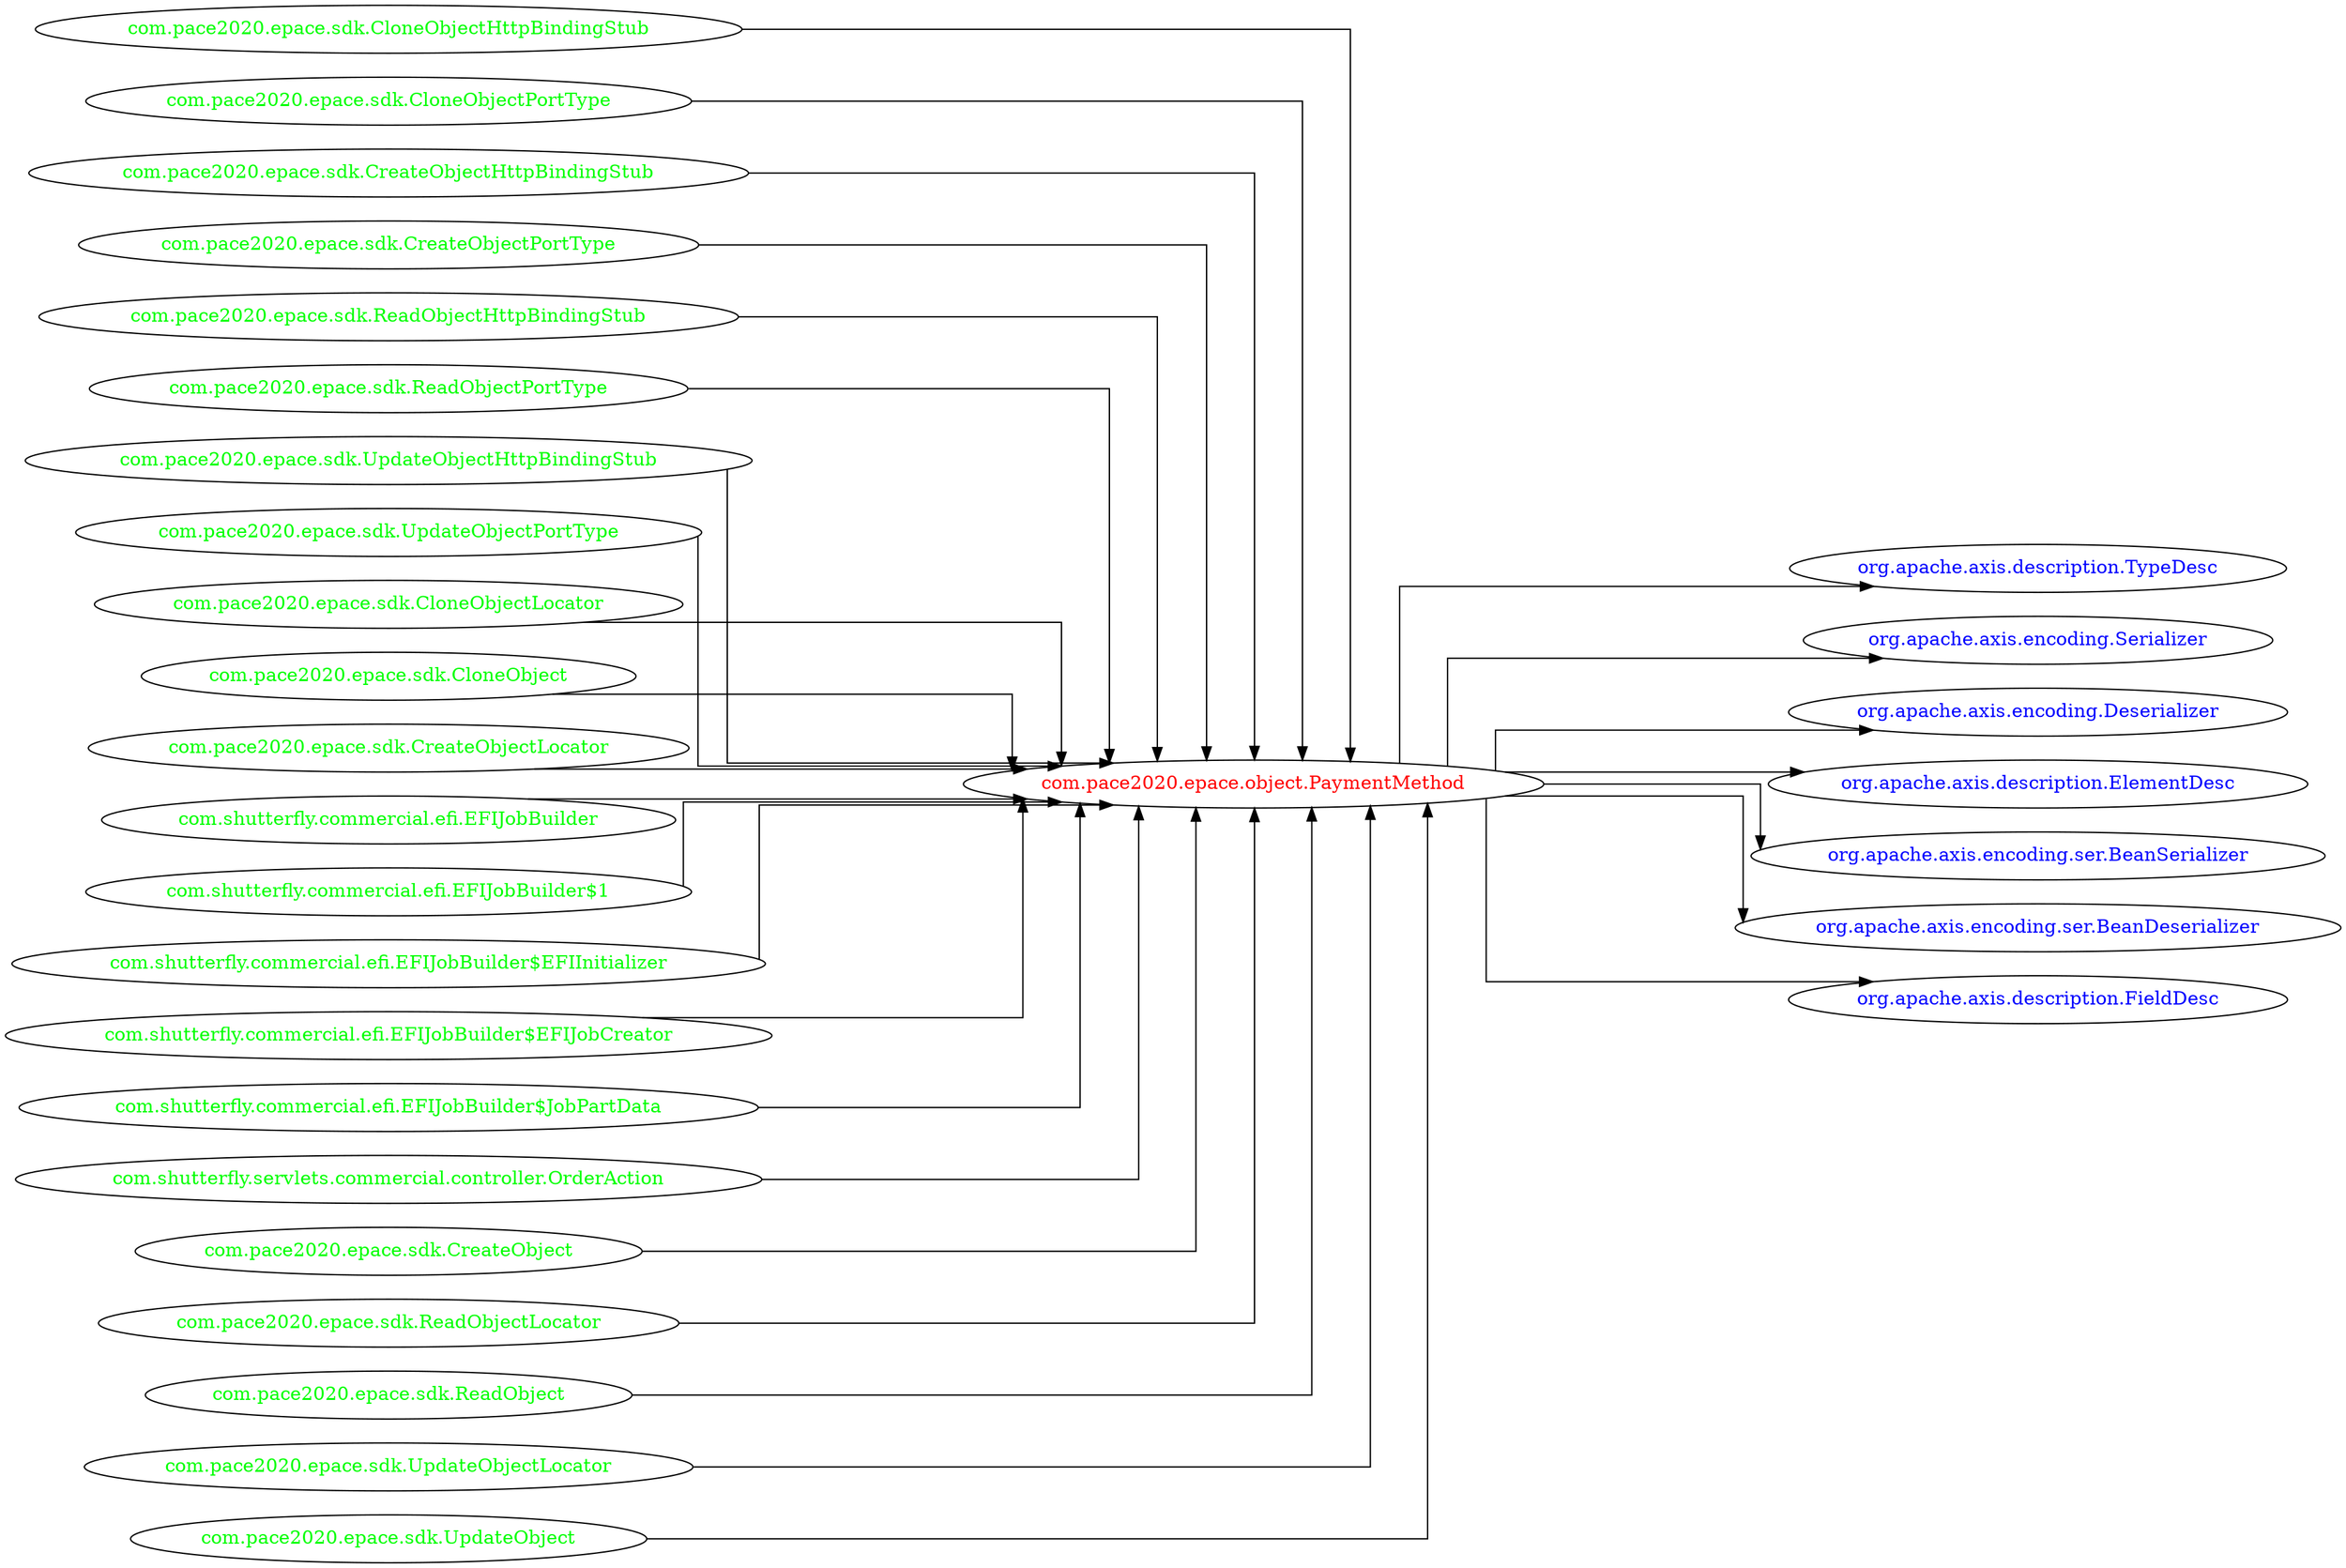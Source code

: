 digraph dependencyGraph {
 concentrate=true;
 ranksep="2.0";
 rankdir="LR"; 
 splines="ortho";
"com.pace2020.epace.object.PaymentMethod" [fontcolor="red"];
"org.apache.axis.description.TypeDesc" [ fontcolor="blue" ];
"com.pace2020.epace.object.PaymentMethod"->"org.apache.axis.description.TypeDesc";
"org.apache.axis.encoding.Serializer" [ fontcolor="blue" ];
"com.pace2020.epace.object.PaymentMethod"->"org.apache.axis.encoding.Serializer";
"org.apache.axis.encoding.Deserializer" [ fontcolor="blue" ];
"com.pace2020.epace.object.PaymentMethod"->"org.apache.axis.encoding.Deserializer";
"org.apache.axis.description.ElementDesc" [ fontcolor="blue" ];
"com.pace2020.epace.object.PaymentMethod"->"org.apache.axis.description.ElementDesc";
"org.apache.axis.encoding.ser.BeanSerializer" [ fontcolor="blue" ];
"com.pace2020.epace.object.PaymentMethod"->"org.apache.axis.encoding.ser.BeanSerializer";
"org.apache.axis.encoding.ser.BeanDeserializer" [ fontcolor="blue" ];
"com.pace2020.epace.object.PaymentMethod"->"org.apache.axis.encoding.ser.BeanDeserializer";
"org.apache.axis.description.FieldDesc" [ fontcolor="blue" ];
"com.pace2020.epace.object.PaymentMethod"->"org.apache.axis.description.FieldDesc";
"com.pace2020.epace.sdk.CloneObjectHttpBindingStub" [ fontcolor="green" ];
"com.pace2020.epace.sdk.CloneObjectHttpBindingStub"->"com.pace2020.epace.object.PaymentMethod";
"com.pace2020.epace.sdk.CloneObjectPortType" [ fontcolor="green" ];
"com.pace2020.epace.sdk.CloneObjectPortType"->"com.pace2020.epace.object.PaymentMethod";
"com.pace2020.epace.sdk.CreateObjectHttpBindingStub" [ fontcolor="green" ];
"com.pace2020.epace.sdk.CreateObjectHttpBindingStub"->"com.pace2020.epace.object.PaymentMethod";
"com.pace2020.epace.sdk.CreateObjectPortType" [ fontcolor="green" ];
"com.pace2020.epace.sdk.CreateObjectPortType"->"com.pace2020.epace.object.PaymentMethod";
"com.pace2020.epace.sdk.ReadObjectHttpBindingStub" [ fontcolor="green" ];
"com.pace2020.epace.sdk.ReadObjectHttpBindingStub"->"com.pace2020.epace.object.PaymentMethod";
"com.pace2020.epace.sdk.ReadObjectPortType" [ fontcolor="green" ];
"com.pace2020.epace.sdk.ReadObjectPortType"->"com.pace2020.epace.object.PaymentMethod";
"com.pace2020.epace.sdk.UpdateObjectHttpBindingStub" [ fontcolor="green" ];
"com.pace2020.epace.sdk.UpdateObjectHttpBindingStub"->"com.pace2020.epace.object.PaymentMethod";
"com.pace2020.epace.sdk.UpdateObjectPortType" [ fontcolor="green" ];
"com.pace2020.epace.sdk.UpdateObjectPortType"->"com.pace2020.epace.object.PaymentMethod";
"com.pace2020.epace.sdk.CloneObjectLocator" [ fontcolor="green" ];
"com.pace2020.epace.sdk.CloneObjectLocator"->"com.pace2020.epace.object.PaymentMethod";
"com.pace2020.epace.sdk.CloneObject" [ fontcolor="green" ];
"com.pace2020.epace.sdk.CloneObject"->"com.pace2020.epace.object.PaymentMethod";
"com.pace2020.epace.sdk.CreateObjectLocator" [ fontcolor="green" ];
"com.pace2020.epace.sdk.CreateObjectLocator"->"com.pace2020.epace.object.PaymentMethod";
"com.shutterfly.commercial.efi.EFIJobBuilder" [ fontcolor="green" ];
"com.shutterfly.commercial.efi.EFIJobBuilder"->"com.pace2020.epace.object.PaymentMethod";
"com.shutterfly.commercial.efi.EFIJobBuilder$1" [ fontcolor="green" ];
"com.shutterfly.commercial.efi.EFIJobBuilder$1"->"com.pace2020.epace.object.PaymentMethod";
"com.shutterfly.commercial.efi.EFIJobBuilder$EFIInitializer" [ fontcolor="green" ];
"com.shutterfly.commercial.efi.EFIJobBuilder$EFIInitializer"->"com.pace2020.epace.object.PaymentMethod";
"com.shutterfly.commercial.efi.EFIJobBuilder$EFIJobCreator" [ fontcolor="green" ];
"com.shutterfly.commercial.efi.EFIJobBuilder$EFIJobCreator"->"com.pace2020.epace.object.PaymentMethod";
"com.shutterfly.commercial.efi.EFIJobBuilder$JobPartData" [ fontcolor="green" ];
"com.shutterfly.commercial.efi.EFIJobBuilder$JobPartData"->"com.pace2020.epace.object.PaymentMethod";
"com.shutterfly.servlets.commercial.controller.OrderAction" [ fontcolor="green" ];
"com.shutterfly.servlets.commercial.controller.OrderAction"->"com.pace2020.epace.object.PaymentMethod";
"com.pace2020.epace.sdk.CreateObject" [ fontcolor="green" ];
"com.pace2020.epace.sdk.CreateObject"->"com.pace2020.epace.object.PaymentMethod";
"com.pace2020.epace.sdk.ReadObjectLocator" [ fontcolor="green" ];
"com.pace2020.epace.sdk.ReadObjectLocator"->"com.pace2020.epace.object.PaymentMethod";
"com.pace2020.epace.sdk.ReadObject" [ fontcolor="green" ];
"com.pace2020.epace.sdk.ReadObject"->"com.pace2020.epace.object.PaymentMethod";
"com.pace2020.epace.sdk.UpdateObjectLocator" [ fontcolor="green" ];
"com.pace2020.epace.sdk.UpdateObjectLocator"->"com.pace2020.epace.object.PaymentMethod";
"com.pace2020.epace.sdk.UpdateObject" [ fontcolor="green" ];
"com.pace2020.epace.sdk.UpdateObject"->"com.pace2020.epace.object.PaymentMethod";
}
